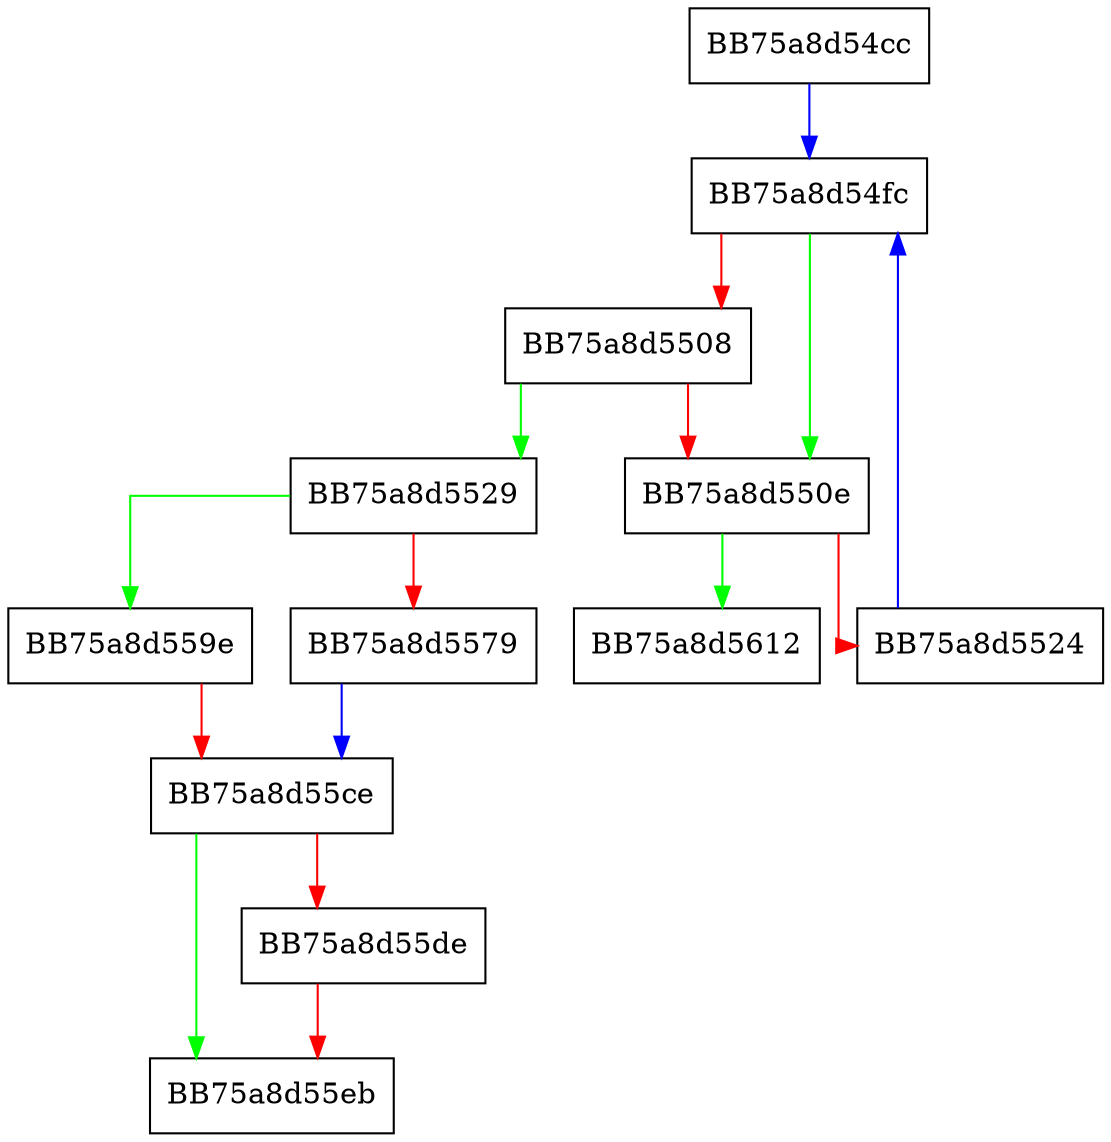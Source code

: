 digraph _Growmap {
  node [shape="box"];
  graph [splines=ortho];
  BB75a8d54cc -> BB75a8d54fc [color="blue"];
  BB75a8d54fc -> BB75a8d550e [color="green"];
  BB75a8d54fc -> BB75a8d5508 [color="red"];
  BB75a8d5508 -> BB75a8d5529 [color="green"];
  BB75a8d5508 -> BB75a8d550e [color="red"];
  BB75a8d550e -> BB75a8d5612 [color="green"];
  BB75a8d550e -> BB75a8d5524 [color="red"];
  BB75a8d5524 -> BB75a8d54fc [color="blue"];
  BB75a8d5529 -> BB75a8d559e [color="green"];
  BB75a8d5529 -> BB75a8d5579 [color="red"];
  BB75a8d5579 -> BB75a8d55ce [color="blue"];
  BB75a8d559e -> BB75a8d55ce [color="red"];
  BB75a8d55ce -> BB75a8d55eb [color="green"];
  BB75a8d55ce -> BB75a8d55de [color="red"];
  BB75a8d55de -> BB75a8d55eb [color="red"];
}
